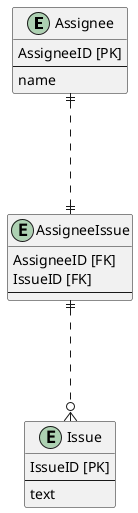 @startuml Assignee

entity Assignee {
  AssigneeID [PK]
  --
  name
}

entity Issue {
  IssueID [PK]
  --
  text
}

entity AssigneeIssue {
  AssigneeID [FK]
  IssueID [FK]
  --
}

Assignee ||...|| AssigneeIssue
AssigneeIssue ||...o{ Issue

@enduml
